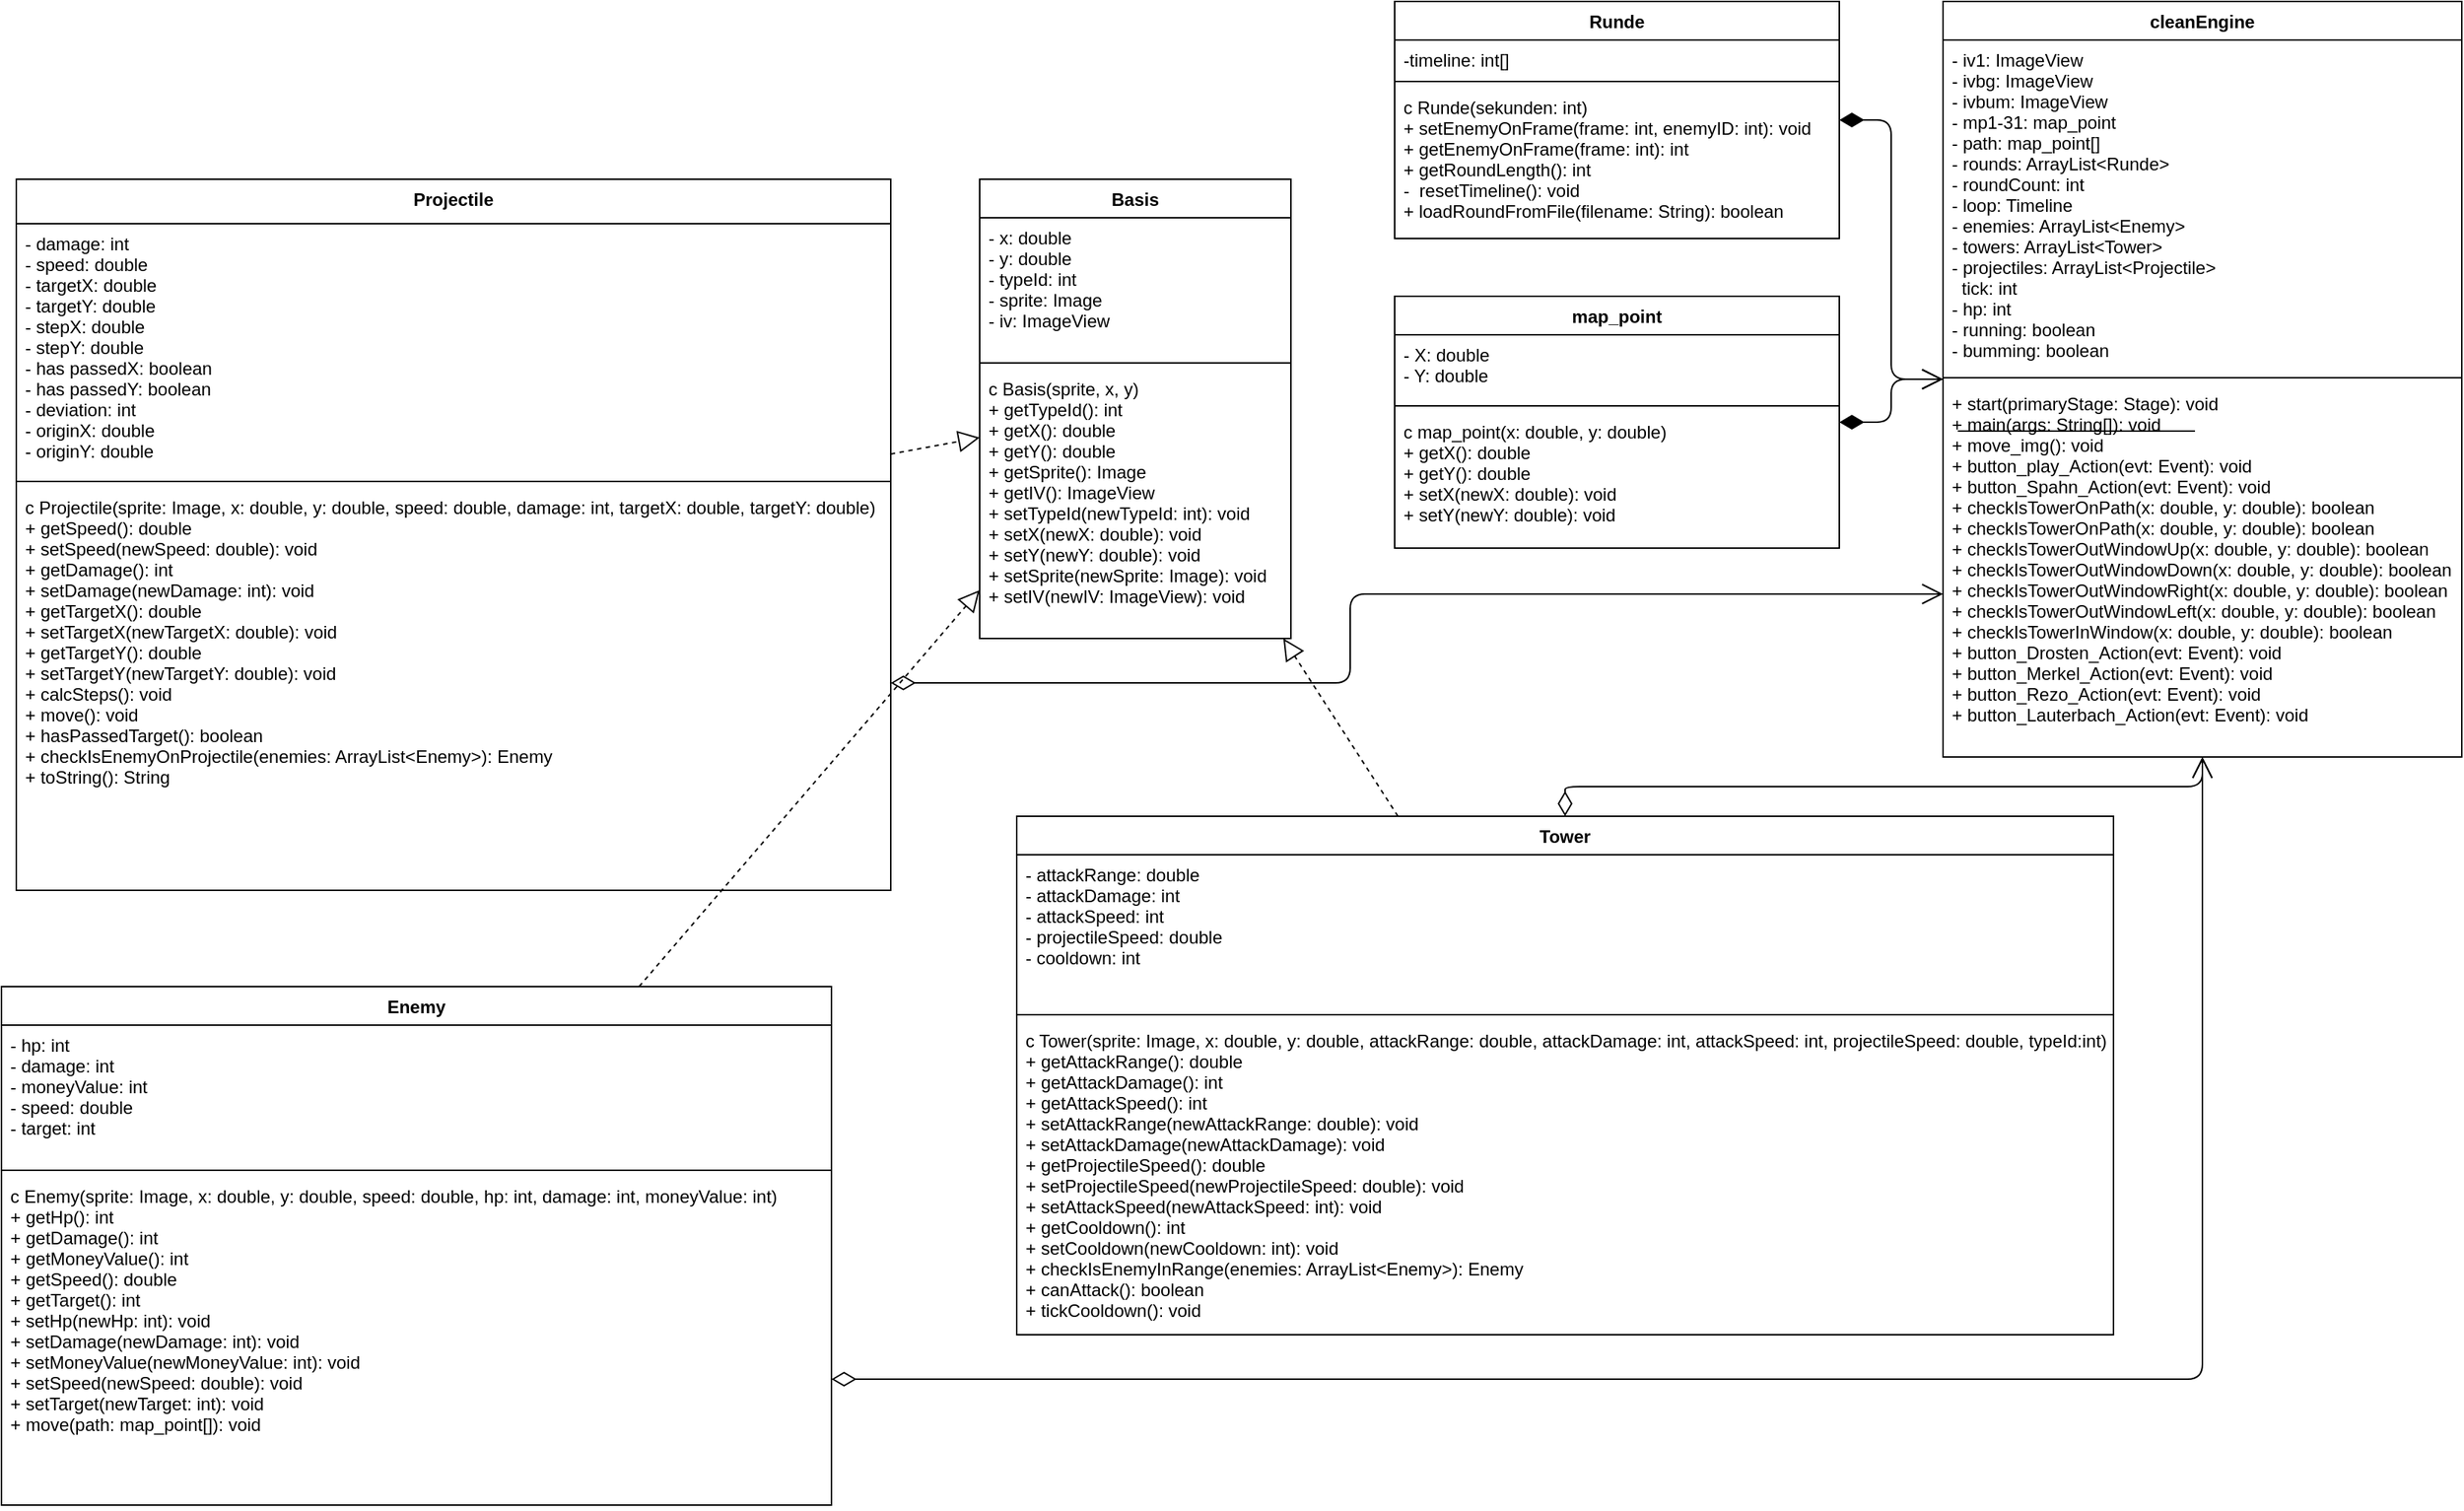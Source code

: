 <mxfile version="14.8.0" type="device"><diagram id="vigEyRUb4UDgndVFJmSr" name="Page-1"><mxGraphModel dx="3589" dy="2759" grid="1" gridSize="10" guides="1" tooltips="1" connect="1" arrows="1" fold="1" page="1" pageScale="1" pageWidth="827" pageHeight="1169" math="0" shadow="0"><root><mxCell id="0"/><mxCell id="1" parent="0"/><mxCell id="mlqgZzbkr0_SLHAGMiYd-1" value="Basis" style="swimlane;fontStyle=1;align=center;verticalAlign=top;childLayout=stackLayout;horizontal=1;startSize=26;horizontalStack=0;resizeParent=1;resizeParentMax=0;resizeLast=0;collapsible=1;marginBottom=0;" vertex="1" parent="1"><mxGeometry x="40" y="40" width="210" height="310" as="geometry"/></mxCell><mxCell id="mlqgZzbkr0_SLHAGMiYd-2" value="- x: double&#10;- y: double&#10;- typeId: int&#10;- sprite: Image&#10;- iv: ImageView" style="text;strokeColor=none;fillColor=none;align=left;verticalAlign=top;spacingLeft=4;spacingRight=4;overflow=hidden;rotatable=0;points=[[0,0.5],[1,0.5]];portConstraint=eastwest;" vertex="1" parent="mlqgZzbkr0_SLHAGMiYd-1"><mxGeometry y="26" width="210" height="94" as="geometry"/></mxCell><mxCell id="mlqgZzbkr0_SLHAGMiYd-3" value="" style="line;strokeWidth=1;fillColor=none;align=left;verticalAlign=middle;spacingTop=-1;spacingLeft=3;spacingRight=3;rotatable=0;labelPosition=right;points=[];portConstraint=eastwest;" vertex="1" parent="mlqgZzbkr0_SLHAGMiYd-1"><mxGeometry y="120" width="210" height="8" as="geometry"/></mxCell><mxCell id="mlqgZzbkr0_SLHAGMiYd-4" value="c Basis(sprite, x, y)&#10;+ getTypeId(): int&#10;+ getX(): double&#10;+ getY(): double&#10;+ getSprite(): Image&#10;+ getIV(): ImageView&#10;+ setTypeId(newTypeId: int): void&#10;+ setX(newX: double): void&#10;+ setY(newY: double): void&#10;+ setSprite(newSprite: Image): void&#10;+ setIV(newIV: ImageView): void" style="text;strokeColor=none;fillColor=none;align=left;verticalAlign=top;spacingLeft=4;spacingRight=4;overflow=hidden;rotatable=0;points=[[0,0.5],[1,0.5]];portConstraint=eastwest;" vertex="1" parent="mlqgZzbkr0_SLHAGMiYd-1"><mxGeometry y="128" width="210" height="182" as="geometry"/></mxCell><mxCell id="mlqgZzbkr0_SLHAGMiYd-9" value="cleanEngine" style="swimlane;fontStyle=1;align=center;verticalAlign=top;childLayout=stackLayout;horizontal=1;startSize=26;horizontalStack=0;resizeParent=1;resizeParentMax=0;resizeLast=0;collapsible=1;marginBottom=0;" vertex="1" parent="1"><mxGeometry x="690" y="-80" width="350" height="510" as="geometry"/></mxCell><mxCell id="mlqgZzbkr0_SLHAGMiYd-10" value="- iv1: ImageView&#10;- ivbg: ImageView&#10;- ivbum: ImageView&#10;- mp1-31: map_point&#10;- path: map_point[]&#10;- rounds: ArrayList&lt;Runde&gt;&#10;- roundCount: int&#10;- loop: Timeline&#10;- enemies: ArrayList&lt;Enemy&gt;&#10;- towers: ArrayList&lt;Tower&gt;&#10;- projectiles: ArrayList&lt;Projectile&gt;&#10;  tick: int&#10;- hp: int&#10;- running: boolean&#10;- bumming: boolean&#10;" style="text;strokeColor=none;fillColor=none;align=left;verticalAlign=top;spacingLeft=4;spacingRight=4;overflow=hidden;rotatable=0;points=[[0,0.5],[1,0.5]];portConstraint=eastwest;" vertex="1" parent="mlqgZzbkr0_SLHAGMiYd-9"><mxGeometry y="26" width="350" height="224" as="geometry"/></mxCell><mxCell id="mlqgZzbkr0_SLHAGMiYd-11" value="" style="line;strokeWidth=1;fillColor=none;align=left;verticalAlign=middle;spacingTop=-1;spacingLeft=3;spacingRight=3;rotatable=0;labelPosition=right;points=[];portConstraint=eastwest;" vertex="1" parent="mlqgZzbkr0_SLHAGMiYd-9"><mxGeometry y="250" width="350" height="8" as="geometry"/></mxCell><mxCell id="mlqgZzbkr0_SLHAGMiYd-12" value="+ start(primaryStage: Stage): void&#10;+ main(args: String[]): void&#10;+ move_img(): void&#10;+ button_play_Action(evt: Event): void&#10;+ button_Spahn_Action(evt: Event): void&#10;+ checkIsTowerOnPath(x: double, y: double): boolean&#10;+ checkIsTowerOnPath(x: double, y: double): boolean&#10;+ checkIsTowerOutWindowUp(x: double, y: double): boolean&#10;+ checkIsTowerOutWindowDown(x: double, y: double): boolean&#10;+ checkIsTowerOutWindowRight(x: double, y: double): boolean&#10;+ checkIsTowerOutWindowLeft(x: double, y: double): boolean&#10;+ checkIsTowerInWindow(x: double, y: double): boolean&#10;+ button_Drosten_Action(evt: Event): void&#10;+ button_Merkel_Action(evt: Event): void&#10;+ button_Rezo_Action(evt: Event): void&#10;+ button_Lauterbach_Action(evt: Event): void" style="text;strokeColor=none;fillColor=none;align=left;verticalAlign=top;spacingLeft=4;spacingRight=4;overflow=hidden;rotatable=0;points=[[0,0.5],[1,0.5]];portConstraint=eastwest;fontStyle=0" vertex="1" parent="mlqgZzbkr0_SLHAGMiYd-9"><mxGeometry y="258" width="350" height="252" as="geometry"/></mxCell><mxCell id="mlqgZzbkr0_SLHAGMiYd-14" value="" style="endArrow=none;html=1;edgeStyle=orthogonalEdgeStyle;" edge="1" parent="1"><mxGeometry relative="1" as="geometry"><mxPoint x="700" y="210" as="sourcePoint"/><mxPoint x="860" y="210" as="targetPoint"/></mxGeometry></mxCell><mxCell id="mlqgZzbkr0_SLHAGMiYd-17" value="Tower" style="swimlane;fontStyle=1;align=center;verticalAlign=top;childLayout=stackLayout;horizontal=1;startSize=26;horizontalStack=0;resizeParent=1;resizeParentMax=0;resizeLast=0;collapsible=1;marginBottom=0;" vertex="1" parent="1"><mxGeometry x="65" y="470" width="740" height="350" as="geometry"/></mxCell><mxCell id="mlqgZzbkr0_SLHAGMiYd-18" value="- attackRange: double&#10;- attackDamage: int&#10;- attackSpeed: int&#10;- projectileSpeed: double&#10;- cooldown: int" style="text;strokeColor=none;fillColor=none;align=left;verticalAlign=top;spacingLeft=4;spacingRight=4;overflow=hidden;rotatable=0;points=[[0,0.5],[1,0.5]];portConstraint=eastwest;" vertex="1" parent="mlqgZzbkr0_SLHAGMiYd-17"><mxGeometry y="26" width="740" height="104" as="geometry"/></mxCell><mxCell id="mlqgZzbkr0_SLHAGMiYd-19" value="" style="line;strokeWidth=1;fillColor=none;align=left;verticalAlign=middle;spacingTop=-1;spacingLeft=3;spacingRight=3;rotatable=0;labelPosition=right;points=[];portConstraint=eastwest;" vertex="1" parent="mlqgZzbkr0_SLHAGMiYd-17"><mxGeometry y="130" width="740" height="8" as="geometry"/></mxCell><mxCell id="mlqgZzbkr0_SLHAGMiYd-20" value="c Tower(sprite: Image, x: double, y: double, attackRange: double, attackDamage: int, attackSpeed: int, projectileSpeed: double, typeId:int)&#10;+ getAttackRange(): double&#10;+ getAttackDamage(): int&#10;+ getAttackSpeed(): int&#10;+ setAttackRange(newAttackRange: double): void&#10;+ setAttackDamage(newAttackDamage): void&#10;+ getProjectileSpeed(): double&#10;+ setProjectileSpeed(newProjectileSpeed: double): void&#10;+ setAttackSpeed(newAttackSpeed: int): void&#10;+ getCooldown(): int&#10;+ setCooldown(newCooldown: int): void&#10;+ checkIsEnemyInRange(enemies: ArrayList&lt;Enemy&gt;): Enemy&#10;+ canAttack(): boolean&#10;+ tickCooldown(): void" style="text;strokeColor=none;fillColor=none;align=left;verticalAlign=top;spacingLeft=4;spacingRight=4;overflow=hidden;rotatable=0;points=[[0,0.5],[1,0.5]];portConstraint=eastwest;" vertex="1" parent="mlqgZzbkr0_SLHAGMiYd-17"><mxGeometry y="138" width="740" height="212" as="geometry"/></mxCell><mxCell id="mlqgZzbkr0_SLHAGMiYd-21" value="" style="endArrow=block;dashed=1;endFill=0;endSize=12;html=1;" edge="1" parent="1" source="mlqgZzbkr0_SLHAGMiYd-17" target="mlqgZzbkr0_SLHAGMiYd-1"><mxGeometry width="160" relative="1" as="geometry"><mxPoint x="60" y="640" as="sourcePoint"/><mxPoint x="220" y="640" as="targetPoint"/></mxGeometry></mxCell><mxCell id="mlqgZzbkr0_SLHAGMiYd-23" value="Enemy" style="swimlane;fontStyle=1;align=center;verticalAlign=top;childLayout=stackLayout;horizontal=1;startSize=26;horizontalStack=0;resizeParent=1;resizeParentMax=0;resizeLast=0;collapsible=1;marginBottom=0;" vertex="1" parent="1"><mxGeometry x="-620" y="585" width="560" height="350" as="geometry"/></mxCell><mxCell id="mlqgZzbkr0_SLHAGMiYd-24" value="- hp: int&#10;- damage: int &#10;- moneyValue: int &#10;- speed: double&#10;- target: int" style="text;strokeColor=none;fillColor=none;align=left;verticalAlign=top;spacingLeft=4;spacingRight=4;overflow=hidden;rotatable=0;points=[[0,0.5],[1,0.5]];portConstraint=eastwest;" vertex="1" parent="mlqgZzbkr0_SLHAGMiYd-23"><mxGeometry y="26" width="560" height="94" as="geometry"/></mxCell><mxCell id="mlqgZzbkr0_SLHAGMiYd-25" value="" style="line;strokeWidth=1;fillColor=none;align=left;verticalAlign=middle;spacingTop=-1;spacingLeft=3;spacingRight=3;rotatable=0;labelPosition=right;points=[];portConstraint=eastwest;" vertex="1" parent="mlqgZzbkr0_SLHAGMiYd-23"><mxGeometry y="120" width="560" height="8" as="geometry"/></mxCell><mxCell id="mlqgZzbkr0_SLHAGMiYd-26" value="c Enemy(sprite: Image, x: double, y: double, speed: double, hp: int, damage: int, moneyValue: int)&#10;+ getHp(): int&#10;+ getDamage(): int&#10;+ getMoneyValue(): int&#10;+ getSpeed(): double&#10;+ getTarget(): int&#10;+ setHp(newHp: int): void&#10;+ setDamage(newDamage: int): void&#10;+ setMoneyValue(newMoneyValue: int): void&#10;+ setSpeed(newSpeed: double): void&#10;+ setTarget(newTarget: int): void&#10;+ move(path: map_point[]): void" style="text;strokeColor=none;fillColor=none;align=left;verticalAlign=top;spacingLeft=4;spacingRight=4;overflow=hidden;rotatable=0;points=[[0,0.5],[1,0.5]];portConstraint=eastwest;" vertex="1" parent="mlqgZzbkr0_SLHAGMiYd-23"><mxGeometry y="128" width="560" height="222" as="geometry"/></mxCell><mxCell id="mlqgZzbkr0_SLHAGMiYd-27" value="" style="endArrow=block;dashed=1;endFill=0;endSize=12;html=1;" edge="1" parent="1" source="mlqgZzbkr0_SLHAGMiYd-23" target="mlqgZzbkr0_SLHAGMiYd-1"><mxGeometry width="160" relative="1" as="geometry"><mxPoint x="-120" y="360" as="sourcePoint"/><mxPoint x="40" y="360" as="targetPoint"/></mxGeometry></mxCell><mxCell id="mlqgZzbkr0_SLHAGMiYd-29" value="Projectile" style="swimlane;fontStyle=1;align=center;verticalAlign=top;childLayout=stackLayout;horizontal=1;startSize=30;horizontalStack=0;resizeParent=1;resizeParentMax=0;resizeLast=0;collapsible=1;marginBottom=0;" vertex="1" parent="1"><mxGeometry x="-610" y="40" width="590" height="480" as="geometry"/></mxCell><mxCell id="mlqgZzbkr0_SLHAGMiYd-30" value="- damage: int&#10;- speed: double&#10;- targetX: double&#10;- targetY: double&#10;- stepX: double&#10;- stepY: double&#10;- has passedX: boolean&#10;- has passedY: boolean&#10;- deviation: int&#10;- originX: double&#10;- originY: double" style="text;strokeColor=none;fillColor=none;align=left;verticalAlign=top;spacingLeft=4;spacingRight=4;overflow=hidden;rotatable=0;points=[[0,0.5],[1,0.5]];portConstraint=eastwest;" vertex="1" parent="mlqgZzbkr0_SLHAGMiYd-29"><mxGeometry y="30" width="590" height="170" as="geometry"/></mxCell><mxCell id="mlqgZzbkr0_SLHAGMiYd-31" value="" style="line;strokeWidth=1;fillColor=none;align=left;verticalAlign=middle;spacingTop=-1;spacingLeft=3;spacingRight=3;rotatable=0;labelPosition=right;points=[];portConstraint=eastwest;" vertex="1" parent="mlqgZzbkr0_SLHAGMiYd-29"><mxGeometry y="200" width="590" height="8" as="geometry"/></mxCell><mxCell id="mlqgZzbkr0_SLHAGMiYd-32" value="c Projectile(sprite: Image, x: double, y: double, speed: double, damage: int, targetX: double, targetY: double)&#10;+ getSpeed(): double&#10;+ setSpeed(newSpeed: double): void&#10;+ getDamage(): int&#10;+ setDamage(newDamage: int): void&#10;+ getTargetX(): double&#10;+ setTargetX(newTargetX: double): void&#10;+ getTargetY(): double&#10;+ setTargetY(newTargetY: double): void&#10;+ calcSteps(): void&#10;+ move(): void&#10;+ hasPassedTarget(): boolean&#10;+ checkIsEnemyOnProjectile(enemies: ArrayList&lt;Enemy&gt;): Enemy&#10;+ toString(): String" style="text;strokeColor=none;fillColor=none;align=left;verticalAlign=top;spacingLeft=4;spacingRight=4;overflow=hidden;rotatable=0;points=[[0,0.5],[1,0.5]];portConstraint=eastwest;" vertex="1" parent="mlqgZzbkr0_SLHAGMiYd-29"><mxGeometry y="208" width="590" height="272" as="geometry"/></mxCell><mxCell id="mlqgZzbkr0_SLHAGMiYd-33" value="" style="endArrow=block;dashed=1;endFill=0;endSize=12;html=1;" edge="1" parent="1" source="mlqgZzbkr0_SLHAGMiYd-29" target="mlqgZzbkr0_SLHAGMiYd-1"><mxGeometry width="160" relative="1" as="geometry"><mxPoint x="80" y="270" as="sourcePoint"/><mxPoint x="240" y="270" as="targetPoint"/></mxGeometry></mxCell><mxCell id="mlqgZzbkr0_SLHAGMiYd-38" value="Runde" style="swimlane;fontStyle=1;align=center;verticalAlign=top;childLayout=stackLayout;horizontal=1;startSize=26;horizontalStack=0;resizeParent=1;resizeParentMax=0;resizeLast=0;collapsible=1;marginBottom=0;" vertex="1" parent="1"><mxGeometry x="320" y="-80" width="300" height="160" as="geometry"/></mxCell><mxCell id="mlqgZzbkr0_SLHAGMiYd-39" value="-timeline: int[]" style="text;strokeColor=none;fillColor=none;align=left;verticalAlign=top;spacingLeft=4;spacingRight=4;overflow=hidden;rotatable=0;points=[[0,0.5],[1,0.5]];portConstraint=eastwest;" vertex="1" parent="mlqgZzbkr0_SLHAGMiYd-38"><mxGeometry y="26" width="300" height="24" as="geometry"/></mxCell><mxCell id="mlqgZzbkr0_SLHAGMiYd-40" value="" style="line;strokeWidth=1;fillColor=none;align=left;verticalAlign=middle;spacingTop=-1;spacingLeft=3;spacingRight=3;rotatable=0;labelPosition=right;points=[];portConstraint=eastwest;" vertex="1" parent="mlqgZzbkr0_SLHAGMiYd-38"><mxGeometry y="50" width="300" height="8" as="geometry"/></mxCell><mxCell id="mlqgZzbkr0_SLHAGMiYd-41" value="c Runde(sekunden: int)&#10;+ setEnemyOnFrame(frame: int, enemyID: int): void&#10;+ getEnemyOnFrame(frame: int): int&#10;+ getRoundLength(): int&#10;-  resetTimeline(): void&#10;+ loadRoundFromFile(filename: String): boolean" style="text;strokeColor=none;fillColor=none;align=left;verticalAlign=top;spacingLeft=4;spacingRight=4;overflow=hidden;rotatable=0;points=[[0,0.5],[1,0.5]];portConstraint=eastwest;" vertex="1" parent="mlqgZzbkr0_SLHAGMiYd-38"><mxGeometry y="58" width="300" height="102" as="geometry"/></mxCell><mxCell id="mlqgZzbkr0_SLHAGMiYd-42" value="map_point" style="swimlane;fontStyle=1;align=center;verticalAlign=top;childLayout=stackLayout;horizontal=1;startSize=26;horizontalStack=0;resizeParent=1;resizeParentMax=0;resizeLast=0;collapsible=1;marginBottom=0;" vertex="1" parent="1"><mxGeometry x="320" y="119" width="300" height="170" as="geometry"/></mxCell><mxCell id="mlqgZzbkr0_SLHAGMiYd-43" value="- X: double&#10;- Y: double" style="text;strokeColor=none;fillColor=none;align=left;verticalAlign=top;spacingLeft=4;spacingRight=4;overflow=hidden;rotatable=0;points=[[0,0.5],[1,0.5]];portConstraint=eastwest;" vertex="1" parent="mlqgZzbkr0_SLHAGMiYd-42"><mxGeometry y="26" width="300" height="44" as="geometry"/></mxCell><mxCell id="mlqgZzbkr0_SLHAGMiYd-44" value="" style="line;strokeWidth=1;fillColor=none;align=left;verticalAlign=middle;spacingTop=-1;spacingLeft=3;spacingRight=3;rotatable=0;labelPosition=right;points=[];portConstraint=eastwest;" vertex="1" parent="mlqgZzbkr0_SLHAGMiYd-42"><mxGeometry y="70" width="300" height="8" as="geometry"/></mxCell><mxCell id="mlqgZzbkr0_SLHAGMiYd-45" value="c map_point(x: double, y: double)&#10;+ getX(): double&#10;+ getY(): double&#10;+ setX(newX: double): void&#10;+ setY(newY: double): void" style="text;strokeColor=none;fillColor=none;align=left;verticalAlign=top;spacingLeft=4;spacingRight=4;overflow=hidden;rotatable=0;points=[[0,0.5],[1,0.5]];portConstraint=eastwest;" vertex="1" parent="mlqgZzbkr0_SLHAGMiYd-42"><mxGeometry y="78" width="300" height="92" as="geometry"/></mxCell><mxCell id="mlqgZzbkr0_SLHAGMiYd-50" value="" style="endArrow=open;html=1;endSize=12;startArrow=diamondThin;startSize=14;startFill=0;edgeStyle=orthogonalEdgeStyle;align=left;verticalAlign=bottom;" edge="1" parent="1" source="mlqgZzbkr0_SLHAGMiYd-29" target="mlqgZzbkr0_SLHAGMiYd-9"><mxGeometry x="-1" y="3" relative="1" as="geometry"><mxPoint x="-270" y="60" as="sourcePoint"/><mxPoint x="490" y="410" as="targetPoint"/><Array as="points"><mxPoint x="290" y="380"/><mxPoint x="290" y="320"/></Array></mxGeometry></mxCell><mxCell id="mlqgZzbkr0_SLHAGMiYd-54" value="" style="endArrow=open;html=1;endSize=12;startArrow=diamondThin;startSize=14;startFill=0;edgeStyle=orthogonalEdgeStyle;align=left;verticalAlign=bottom;" edge="1" parent="1" source="mlqgZzbkr0_SLHAGMiYd-23" target="mlqgZzbkr0_SLHAGMiYd-9"><mxGeometry x="-1" y="3" relative="1" as="geometry"><mxPoint x="-30" y="700" as="sourcePoint"/><mxPoint x="130" y="700" as="targetPoint"/><Array as="points"><mxPoint x="865" y="850"/></Array></mxGeometry></mxCell><mxCell id="mlqgZzbkr0_SLHAGMiYd-55" value="" style="endArrow=open;html=1;endSize=12;startArrow=diamondThin;startSize=14;startFill=0;edgeStyle=orthogonalEdgeStyle;align=left;verticalAlign=bottom;" edge="1" parent="1" source="mlqgZzbkr0_SLHAGMiYd-17" target="mlqgZzbkr0_SLHAGMiYd-9"><mxGeometry x="-1" y="3" relative="1" as="geometry"><mxPoint x="470" y="390" as="sourcePoint"/><mxPoint x="630" y="390" as="targetPoint"/></mxGeometry></mxCell><mxCell id="mlqgZzbkr0_SLHAGMiYd-56" value="" style="endArrow=open;html=1;endSize=12;startArrow=diamondThin;startSize=14;startFill=1;edgeStyle=orthogonalEdgeStyle;align=left;verticalAlign=bottom;" edge="1" parent="1" source="mlqgZzbkr0_SLHAGMiYd-42" target="mlqgZzbkr0_SLHAGMiYd-9"><mxGeometry x="-1" y="3" relative="1" as="geometry"><mxPoint x="520" y="120" as="sourcePoint"/><mxPoint x="680" y="120" as="targetPoint"/></mxGeometry></mxCell><mxCell id="mlqgZzbkr0_SLHAGMiYd-57" value="" style="endArrow=open;html=1;endSize=12;startArrow=diamondThin;startSize=14;startFill=1;edgeStyle=orthogonalEdgeStyle;align=left;verticalAlign=bottom;" edge="1" parent="1" source="mlqgZzbkr0_SLHAGMiYd-38" target="mlqgZzbkr0_SLHAGMiYd-9"><mxGeometry x="-1" y="3" relative="1" as="geometry"><mxPoint x="640" y="70" as="sourcePoint"/><mxPoint x="800" y="70" as="targetPoint"/></mxGeometry></mxCell></root></mxGraphModel></diagram></mxfile>